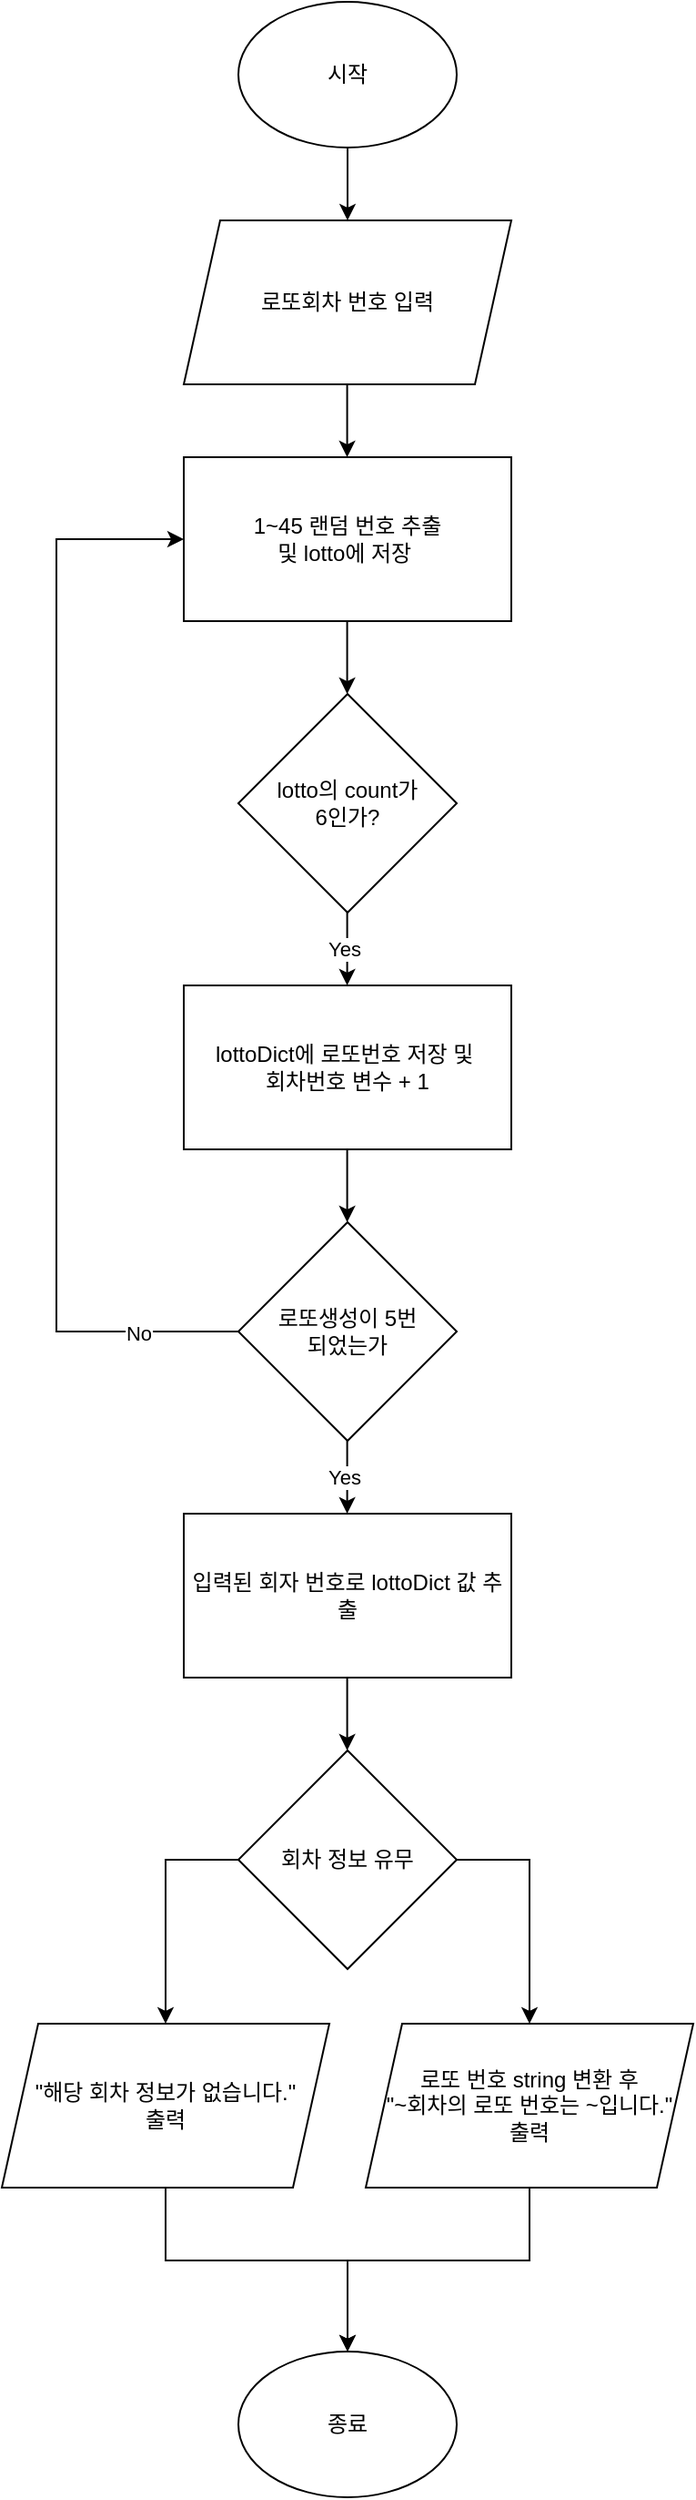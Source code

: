 <mxfile version="24.7.2" type="device">
  <diagram name="페이지-1" id="-uqNOBmoi2LN745Ccj_b">
    <mxGraphModel dx="2858" dy="1940" grid="1" gridSize="10" guides="1" tooltips="1" connect="1" arrows="1" fold="1" page="1" pageScale="1" pageWidth="1169" pageHeight="1654" math="0" shadow="0">
      <root>
        <mxCell id="0" />
        <mxCell id="1" parent="0" />
        <mxCell id="ttVEb7LiX4y4dKTOJTCj-1" value="시작" style="ellipse;whiteSpace=wrap;html=1;" vertex="1" parent="1">
          <mxGeometry x="190" y="60" width="120" height="80" as="geometry" />
        </mxCell>
        <mxCell id="ttVEb7LiX4y4dKTOJTCj-2" value="로또회차 번호 입력" style="shape=parallelogram;perimeter=parallelogramPerimeter;whiteSpace=wrap;html=1;fixedSize=1;" vertex="1" parent="1">
          <mxGeometry x="160" y="180" width="180" height="90" as="geometry" />
        </mxCell>
        <mxCell id="ttVEb7LiX4y4dKTOJTCj-3" value="&lt;div&gt;1~45 랜덤 번호 추출&lt;/div&gt;&lt;div&gt;및 lotto에 저장&amp;nbsp;&lt;/div&gt;" style="rounded=0;whiteSpace=wrap;html=1;" vertex="1" parent="1">
          <mxGeometry x="160" y="310" width="180" height="90" as="geometry" />
        </mxCell>
        <mxCell id="ttVEb7LiX4y4dKTOJTCj-4" value="lotto의 count가&lt;div&gt;6인가?&lt;/div&gt;" style="rhombus;whiteSpace=wrap;html=1;" vertex="1" parent="1">
          <mxGeometry x="190" y="440" width="120" height="120" as="geometry" />
        </mxCell>
        <mxCell id="ttVEb7LiX4y4dKTOJTCj-5" value="lottoDict에 로또번호 저장 및&amp;nbsp;&lt;div&gt;회차번호 변수 + 1&lt;/div&gt;" style="rounded=0;whiteSpace=wrap;html=1;" vertex="1" parent="1">
          <mxGeometry x="160" y="600" width="180" height="90" as="geometry" />
        </mxCell>
        <mxCell id="ttVEb7LiX4y4dKTOJTCj-7" value="로또생성이 5번&lt;div&gt;되었는가&lt;/div&gt;" style="rhombus;whiteSpace=wrap;html=1;" vertex="1" parent="1">
          <mxGeometry x="190" y="730" width="120" height="120" as="geometry" />
        </mxCell>
        <mxCell id="ttVEb7LiX4y4dKTOJTCj-8" value="입력된 회자 번호로 lottoDict 값 추출" style="rounded=0;whiteSpace=wrap;html=1;" vertex="1" parent="1">
          <mxGeometry x="160" y="890" width="180" height="90" as="geometry" />
        </mxCell>
        <mxCell id="ttVEb7LiX4y4dKTOJTCj-9" value="로또 번호 string 변환 후&lt;div&gt;&quot;~회차의 로또 번호는 ~입니다.&quot;&lt;/div&gt;&lt;div&gt;출력&lt;/div&gt;" style="shape=parallelogram;perimeter=parallelogramPerimeter;whiteSpace=wrap;html=1;fixedSize=1;" vertex="1" parent="1">
          <mxGeometry x="260" y="1170" width="180" height="90" as="geometry" />
        </mxCell>
        <mxCell id="ttVEb7LiX4y4dKTOJTCj-10" value="회차 정보 유무" style="rhombus;whiteSpace=wrap;html=1;" vertex="1" parent="1">
          <mxGeometry x="190" y="1020" width="120" height="120" as="geometry" />
        </mxCell>
        <mxCell id="ttVEb7LiX4y4dKTOJTCj-11" value="&quot;해당 회차 정보가 없습니다.&quot;&lt;div&gt;출력&lt;/div&gt;" style="shape=parallelogram;perimeter=parallelogramPerimeter;whiteSpace=wrap;html=1;fixedSize=1;" vertex="1" parent="1">
          <mxGeometry x="60" y="1170" width="180" height="90" as="geometry" />
        </mxCell>
        <mxCell id="ttVEb7LiX4y4dKTOJTCj-12" value="" style="endArrow=classic;html=1;rounded=0;exitX=0.5;exitY=1;exitDx=0;exitDy=0;" edge="1" parent="1" source="ttVEb7LiX4y4dKTOJTCj-1">
          <mxGeometry width="50" height="50" relative="1" as="geometry">
            <mxPoint x="270" y="190" as="sourcePoint" />
            <mxPoint x="250" y="180" as="targetPoint" />
          </mxGeometry>
        </mxCell>
        <mxCell id="ttVEb7LiX4y4dKTOJTCj-13" value="" style="endArrow=classic;html=1;rounded=0;exitX=0.5;exitY=1;exitDx=0;exitDy=0;" edge="1" parent="1">
          <mxGeometry width="50" height="50" relative="1" as="geometry">
            <mxPoint x="249.79" y="270" as="sourcePoint" />
            <mxPoint x="249.79" y="310" as="targetPoint" />
          </mxGeometry>
        </mxCell>
        <mxCell id="ttVEb7LiX4y4dKTOJTCj-14" value="" style="endArrow=classic;html=1;rounded=0;exitX=0.5;exitY=1;exitDx=0;exitDy=0;" edge="1" parent="1">
          <mxGeometry width="50" height="50" relative="1" as="geometry">
            <mxPoint x="249.79" y="400" as="sourcePoint" />
            <mxPoint x="249.79" y="440" as="targetPoint" />
          </mxGeometry>
        </mxCell>
        <mxCell id="ttVEb7LiX4y4dKTOJTCj-15" value="" style="endArrow=classic;html=1;rounded=0;exitX=0.5;exitY=1;exitDx=0;exitDy=0;" edge="1" parent="1">
          <mxGeometry width="50" height="50" relative="1" as="geometry">
            <mxPoint x="249.8" y="560" as="sourcePoint" />
            <mxPoint x="249.8" y="600" as="targetPoint" />
          </mxGeometry>
        </mxCell>
        <mxCell id="ttVEb7LiX4y4dKTOJTCj-16" value="Yes" style="edgeLabel;html=1;align=center;verticalAlign=middle;resizable=0;points=[];" vertex="1" connectable="0" parent="ttVEb7LiX4y4dKTOJTCj-15">
          <mxGeometry x="-0.025" y="-2" relative="1" as="geometry">
            <mxPoint as="offset" />
          </mxGeometry>
        </mxCell>
        <mxCell id="ttVEb7LiX4y4dKTOJTCj-17" value="" style="endArrow=classic;html=1;rounded=0;exitX=0;exitY=0.5;exitDx=0;exitDy=0;entryX=0;entryY=0.5;entryDx=0;entryDy=0;" edge="1" parent="1" source="ttVEb7LiX4y4dKTOJTCj-7" target="ttVEb7LiX4y4dKTOJTCj-3">
          <mxGeometry width="50" height="50" relative="1" as="geometry">
            <mxPoint x="180.0" y="790" as="sourcePoint" />
            <mxPoint x="130" y="450" as="targetPoint" />
            <Array as="points">
              <mxPoint x="90" y="790" />
              <mxPoint x="90" y="650" />
              <mxPoint x="90" y="355" />
            </Array>
          </mxGeometry>
        </mxCell>
        <mxCell id="ttVEb7LiX4y4dKTOJTCj-20" value="No" style="edgeLabel;html=1;align=center;verticalAlign=middle;resizable=0;points=[];" vertex="1" connectable="0" parent="ttVEb7LiX4y4dKTOJTCj-17">
          <mxGeometry x="-0.819" y="1" relative="1" as="geometry">
            <mxPoint as="offset" />
          </mxGeometry>
        </mxCell>
        <mxCell id="ttVEb7LiX4y4dKTOJTCj-19" value="" style="endArrow=classic;html=1;rounded=0;exitX=0.5;exitY=1;exitDx=0;exitDy=0;" edge="1" parent="1">
          <mxGeometry width="50" height="50" relative="1" as="geometry">
            <mxPoint x="249.8" y="690" as="sourcePoint" />
            <mxPoint x="249.8" y="730" as="targetPoint" />
          </mxGeometry>
        </mxCell>
        <mxCell id="ttVEb7LiX4y4dKTOJTCj-21" value="" style="endArrow=classic;html=1;rounded=0;exitX=0.5;exitY=1;exitDx=0;exitDy=0;" edge="1" parent="1">
          <mxGeometry width="50" height="50" relative="1" as="geometry">
            <mxPoint x="249.8" y="850" as="sourcePoint" />
            <mxPoint x="249.8" y="890" as="targetPoint" />
          </mxGeometry>
        </mxCell>
        <mxCell id="ttVEb7LiX4y4dKTOJTCj-22" value="Yes" style="edgeLabel;html=1;align=center;verticalAlign=middle;resizable=0;points=[];" vertex="1" connectable="0" parent="ttVEb7LiX4y4dKTOJTCj-21">
          <mxGeometry x="-0.025" y="-2" relative="1" as="geometry">
            <mxPoint as="offset" />
          </mxGeometry>
        </mxCell>
        <mxCell id="ttVEb7LiX4y4dKTOJTCj-23" value="" style="endArrow=classic;html=1;rounded=0;exitX=0.5;exitY=1;exitDx=0;exitDy=0;" edge="1" parent="1">
          <mxGeometry width="50" height="50" relative="1" as="geometry">
            <mxPoint x="249.8" y="980" as="sourcePoint" />
            <mxPoint x="249.8" y="1020" as="targetPoint" />
          </mxGeometry>
        </mxCell>
        <mxCell id="ttVEb7LiX4y4dKTOJTCj-24" value="" style="endArrow=classic;html=1;rounded=0;exitX=0;exitY=0.5;exitDx=0;exitDy=0;entryX=0.5;entryY=0;entryDx=0;entryDy=0;" edge="1" parent="1" source="ttVEb7LiX4y4dKTOJTCj-10" target="ttVEb7LiX4y4dKTOJTCj-11">
          <mxGeometry width="50" height="50" relative="1" as="geometry">
            <mxPoint x="149.8" y="1100" as="sourcePoint" />
            <mxPoint x="149.8" y="1140" as="targetPoint" />
            <Array as="points">
              <mxPoint x="150" y="1080" />
            </Array>
          </mxGeometry>
        </mxCell>
        <mxCell id="ttVEb7LiX4y4dKTOJTCj-25" value="" style="endArrow=classic;html=1;rounded=0;exitX=1;exitY=0.5;exitDx=0;exitDy=0;entryX=0.5;entryY=0;entryDx=0;entryDy=0;" edge="1" parent="1" source="ttVEb7LiX4y4dKTOJTCj-10" target="ttVEb7LiX4y4dKTOJTCj-9">
          <mxGeometry width="50" height="50" relative="1" as="geometry">
            <mxPoint x="390.0" y="1040" as="sourcePoint" />
            <mxPoint x="360" y="1080" as="targetPoint" />
            <Array as="points">
              <mxPoint x="350" y="1080" />
            </Array>
          </mxGeometry>
        </mxCell>
        <mxCell id="ttVEb7LiX4y4dKTOJTCj-26" value="종료" style="ellipse;whiteSpace=wrap;html=1;" vertex="1" parent="1">
          <mxGeometry x="190" y="1350" width="120" height="80" as="geometry" />
        </mxCell>
        <mxCell id="ttVEb7LiX4y4dKTOJTCj-27" value="" style="endArrow=classic;html=1;rounded=0;exitX=0.5;exitY=1;exitDx=0;exitDy=0;entryX=0.5;entryY=0;entryDx=0;entryDy=0;" edge="1" parent="1" source="ttVEb7LiX4y4dKTOJTCj-11" target="ttVEb7LiX4y4dKTOJTCj-26">
          <mxGeometry width="50" height="50" relative="1" as="geometry">
            <mxPoint x="150" y="1280" as="sourcePoint" />
            <mxPoint x="210" y="1310" as="targetPoint" />
            <Array as="points">
              <mxPoint x="150" y="1300" />
              <mxPoint x="250" y="1300" />
            </Array>
          </mxGeometry>
        </mxCell>
        <mxCell id="ttVEb7LiX4y4dKTOJTCj-28" value="" style="endArrow=classic;html=1;rounded=0;exitX=0.5;exitY=1;exitDx=0;exitDy=0;entryX=0.5;entryY=0;entryDx=0;entryDy=0;" edge="1" parent="1" source="ttVEb7LiX4y4dKTOJTCj-9" target="ttVEb7LiX4y4dKTOJTCj-26">
          <mxGeometry width="50" height="50" relative="1" as="geometry">
            <mxPoint x="320" y="1350" as="sourcePoint" />
            <mxPoint x="360" y="1440" as="targetPoint" />
            <Array as="points">
              <mxPoint x="350" y="1300" />
              <mxPoint x="250" y="1300" />
            </Array>
          </mxGeometry>
        </mxCell>
      </root>
    </mxGraphModel>
  </diagram>
</mxfile>
